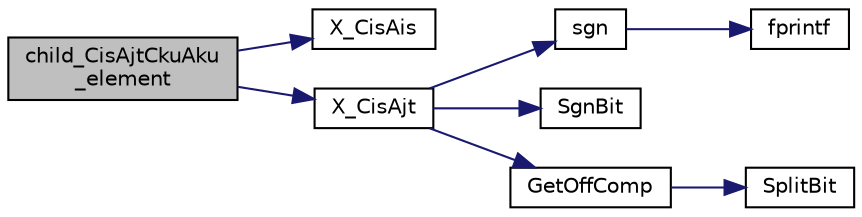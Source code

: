 digraph "child_CisAjtCkuAku_element"
{
 // INTERACTIVE_SVG=YES
  edge [fontname="Helvetica",fontsize="10",labelfontname="Helvetica",labelfontsize="10"];
  node [fontname="Helvetica",fontsize="10",shape=record];
  rankdir="LR";
  Node1 [label="child_CisAjtCkuAku\l_element",height=0.2,width=0.4,color="black", fillcolor="grey75", style="filled", fontcolor="black"];
  Node1 -> Node2 [color="midnightblue",fontsize="10",style="solid",fontname="Helvetica"];
  Node2 [label="X_CisAis",height=0.2,width=0.4,color="black", fillcolor="white", style="filled",URL="$mltply_8c.html#aa81e90673aeb377803302428fe3c7b64"];
  Node1 -> Node3 [color="midnightblue",fontsize="10",style="solid",fontname="Helvetica"];
  Node3 [label="X_CisAjt",height=0.2,width=0.4,color="black", fillcolor="white", style="filled",URL="$mltply_8c.html#a7a06ee438e6410e395f2d2142529bb34"];
  Node3 -> Node4 [color="midnightblue",fontsize="10",style="solid",fontname="Helvetica"];
  Node4 [label="sgn",height=0.2,width=0.4,color="black", fillcolor="white", style="filled",URL="$sgn_8h.html#a8a30f55fd2823810152933258e2f138d"];
  Node4 -> Node5 [color="midnightblue",fontsize="10",style="solid",fontname="Helvetica"];
  Node5 [label="fprintf",height=0.2,width=0.4,color="black", fillcolor="white", style="filled",URL="$xfreemem__large_8c.html#a5c1bb0da45eec945c4cc3233c7d8427e"];
  Node3 -> Node6 [color="midnightblue",fontsize="10",style="solid",fontname="Helvetica"];
  Node6 [label="SgnBit",height=0.2,width=0.4,color="black", fillcolor="white", style="filled",URL="$bitcalc_8c.html#a7217ccf6f49458f399f3266ba4bafffb"];
  Node3 -> Node7 [color="midnightblue",fontsize="10",style="solid",fontname="Helvetica"];
  Node7 [label="GetOffComp",height=0.2,width=0.4,color="black", fillcolor="white", style="filled",URL="$bitcalc_8c.html#ad51df85af8483eabad4118703003fc46"];
  Node7 -> Node8 [color="midnightblue",fontsize="10",style="solid",fontname="Helvetica"];
  Node8 [label="SplitBit",height=0.2,width=0.4,color="black", fillcolor="white", style="filled",URL="$bitcalc_8c.html#ab40eb71d64770d5a59334e8c0aed3d50"];
}
